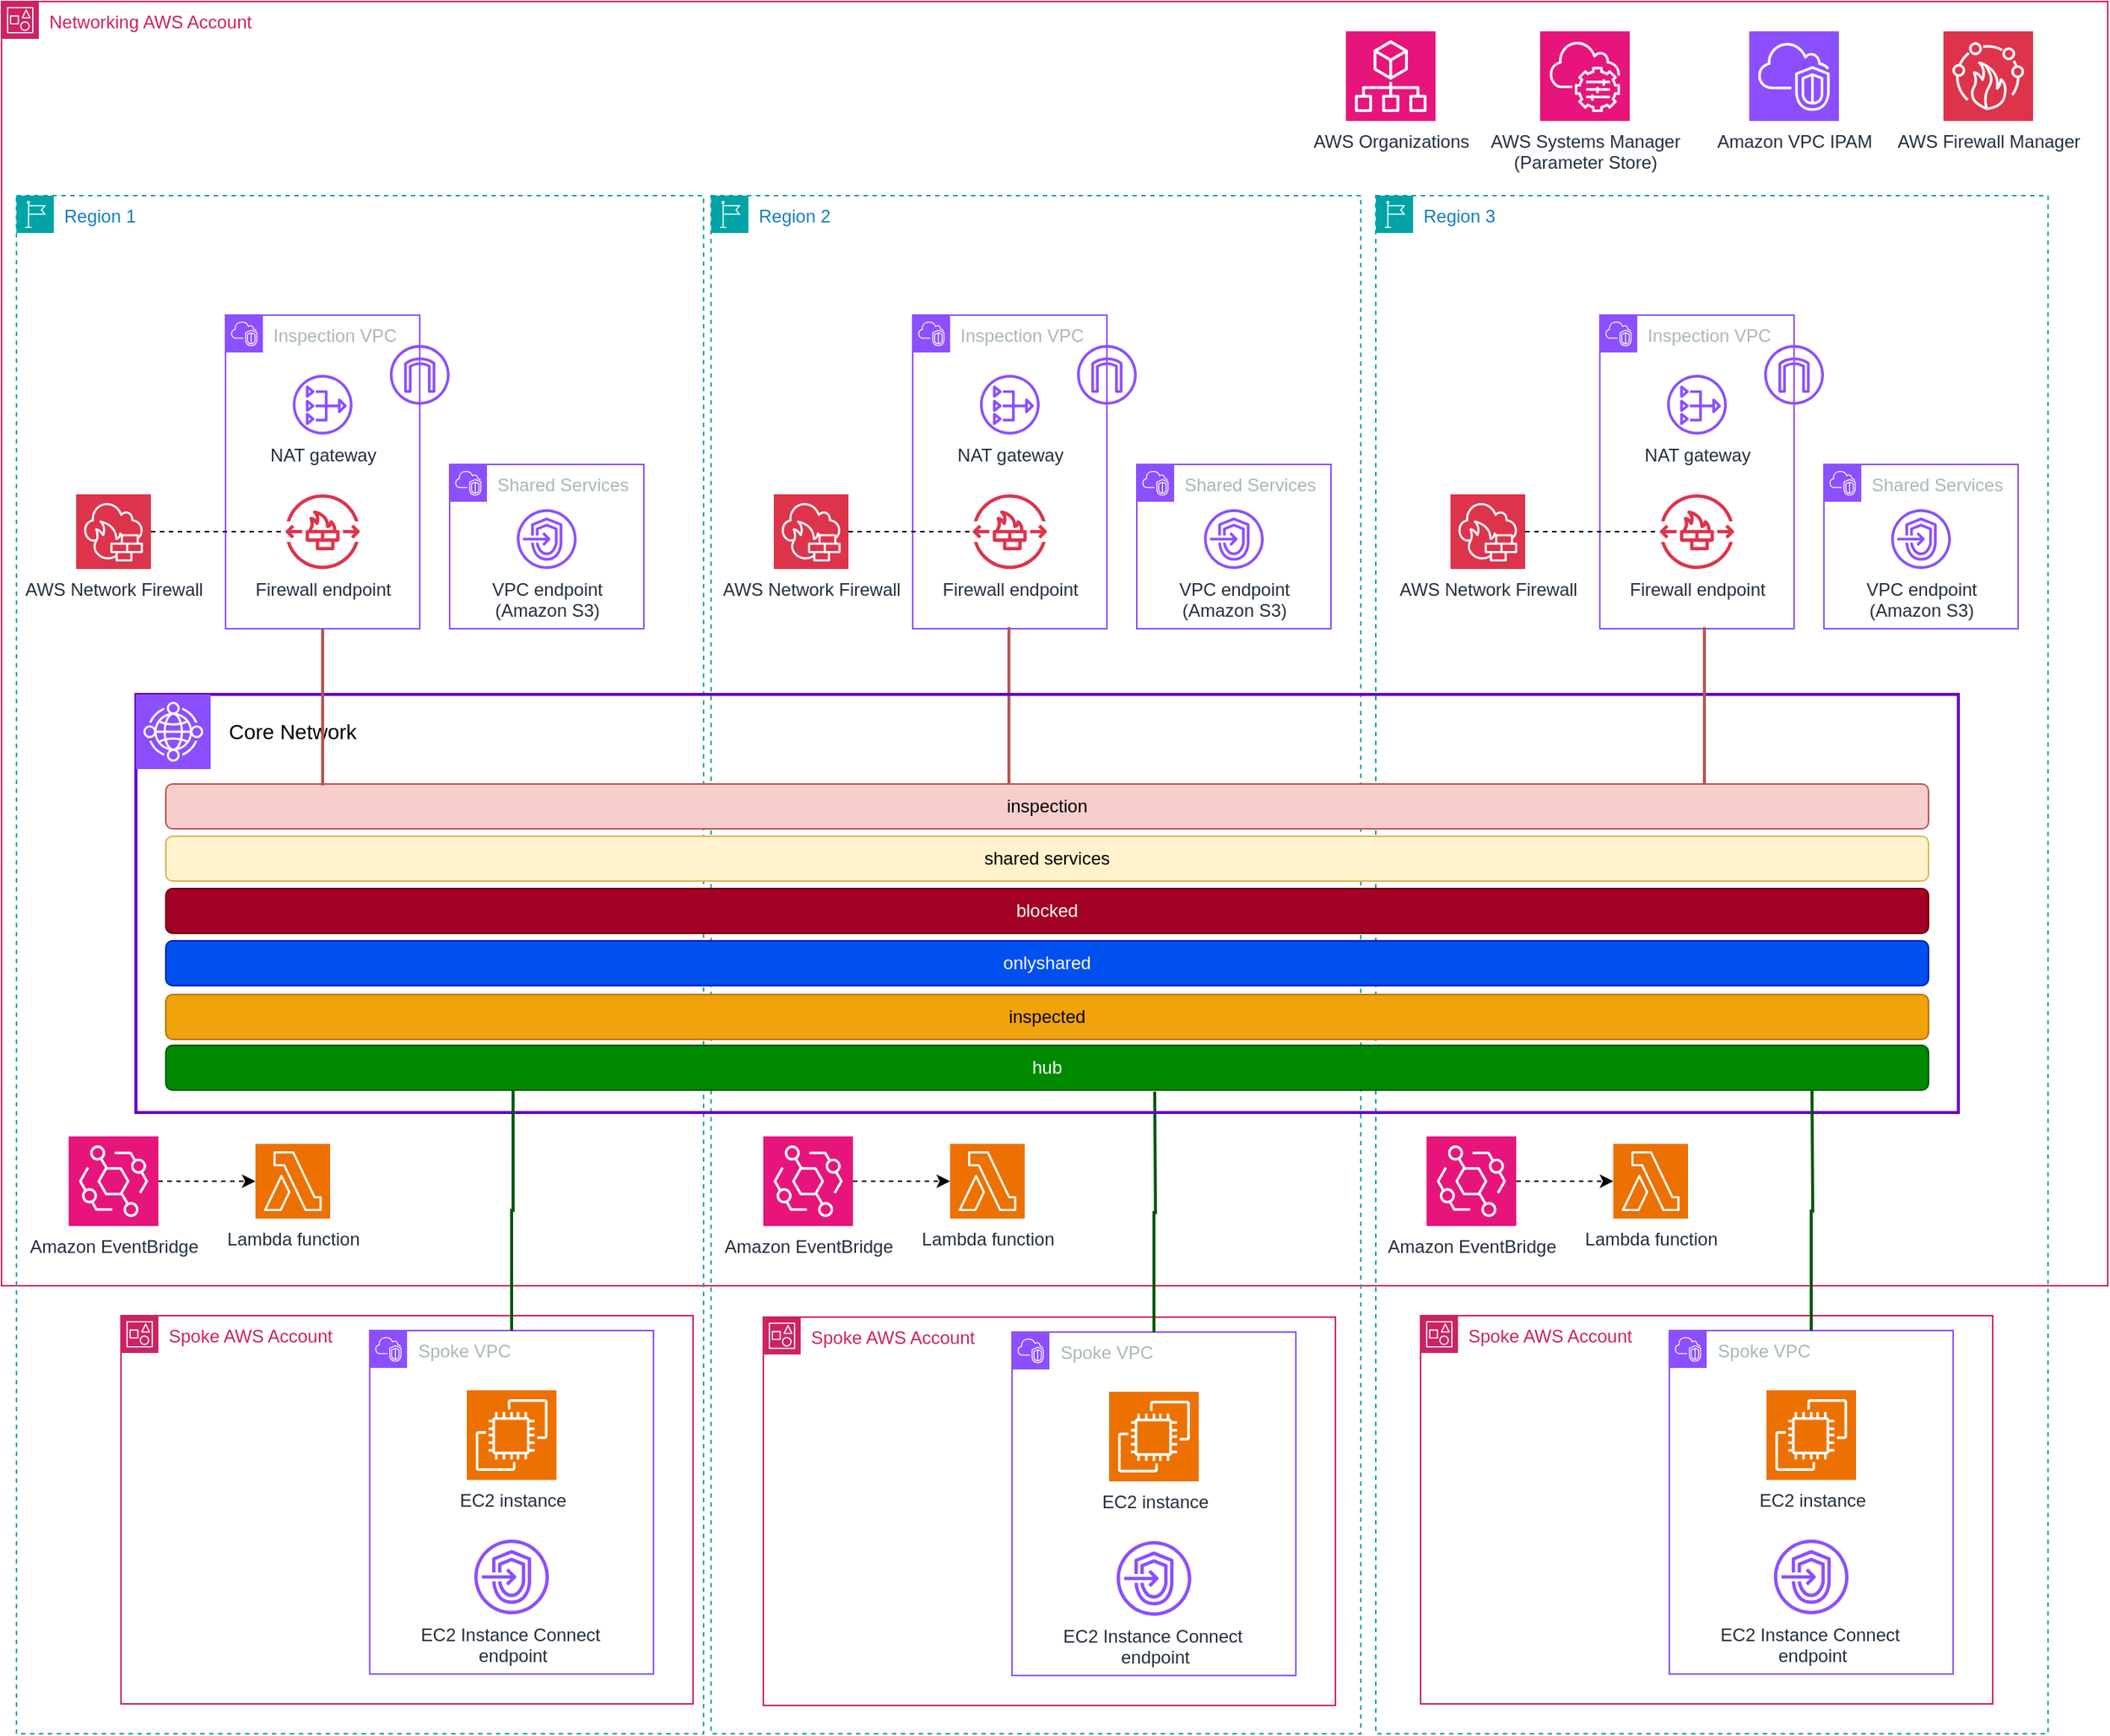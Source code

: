 <mxfile version="24.4.13" type="device">
  <diagram name="Full Architecture" id="fVVNRTvoR40_fQAt1znp">
    <mxGraphModel dx="1687" dy="1832" grid="1" gridSize="10" guides="1" tooltips="1" connect="1" arrows="1" fold="1" page="1" pageScale="1" pageWidth="1169" pageHeight="827" math="0" shadow="0">
      <root>
        <mxCell id="0" />
        <mxCell id="1" parent="0" />
        <mxCell id="ec1KaOO2xXqTTTjsOEB1-13" value="Inspection VPC" style="points=[[0,0],[0.25,0],[0.5,0],[0.75,0],[1,0],[1,0.25],[1,0.5],[1,0.75],[1,1],[0.75,1],[0.5,1],[0.25,1],[0,1],[0,0.75],[0,0.5],[0,0.25]];outlineConnect=0;gradientColor=none;html=1;whiteSpace=wrap;fontSize=12;fontStyle=0;container=1;pointerEvents=0;collapsible=0;recursiveResize=0;shape=mxgraph.aws4.group;grIcon=mxgraph.aws4.group_vpc2;strokeColor=#8C4FFF;fillColor=none;verticalAlign=top;align=left;spacingLeft=30;fontColor=#AAB7B8;dashed=0;" vertex="1" parent="1">
          <mxGeometry x="190" y="-120" width="130" height="210" as="geometry" />
        </mxCell>
        <mxCell id="ec1KaOO2xXqTTTjsOEB1-14" value="" style="sketch=0;outlineConnect=0;fontColor=#232F3E;gradientColor=none;fillColor=#8C4FFF;strokeColor=none;dashed=0;verticalLabelPosition=bottom;verticalAlign=top;align=center;html=1;fontSize=12;fontStyle=0;aspect=fixed;pointerEvents=1;shape=mxgraph.aws4.internet_gateway;" vertex="1" parent="ec1KaOO2xXqTTTjsOEB1-13">
          <mxGeometry x="110" y="20" width="40" height="40" as="geometry" />
        </mxCell>
        <mxCell id="ec1KaOO2xXqTTTjsOEB1-15" value="NAT gateway" style="sketch=0;outlineConnect=0;fontColor=#232F3E;gradientColor=none;fillColor=#8C4FFF;strokeColor=none;dashed=0;verticalLabelPosition=bottom;verticalAlign=top;align=center;html=1;fontSize=12;fontStyle=0;aspect=fixed;pointerEvents=1;shape=mxgraph.aws4.nat_gateway;" vertex="1" parent="ec1KaOO2xXqTTTjsOEB1-13">
          <mxGeometry x="45" y="40" width="40" height="40" as="geometry" />
        </mxCell>
        <mxCell id="ec1KaOO2xXqTTTjsOEB1-16" value="Firewall endpoint" style="sketch=0;outlineConnect=0;fontColor=#232F3E;gradientColor=none;fillColor=#DD344C;strokeColor=none;dashed=0;verticalLabelPosition=bottom;verticalAlign=top;align=center;html=1;fontSize=12;fontStyle=0;aspect=fixed;pointerEvents=1;shape=mxgraph.aws4.network_firewall_endpoints;" vertex="1" parent="ec1KaOO2xXqTTTjsOEB1-13">
          <mxGeometry x="40" y="120" width="50" height="50" as="geometry" />
        </mxCell>
        <mxCell id="ec1KaOO2xXqTTTjsOEB1-18" style="edgeStyle=orthogonalEdgeStyle;rounded=0;orthogonalLoop=1;jettySize=auto;html=1;endArrow=none;endFill=0;dashed=1;" edge="1" parent="1" source="ec1KaOO2xXqTTTjsOEB1-17" target="ec1KaOO2xXqTTTjsOEB1-16">
          <mxGeometry relative="1" as="geometry" />
        </mxCell>
        <mxCell id="ec1KaOO2xXqTTTjsOEB1-17" value="AWS Network Firewall" style="sketch=0;points=[[0,0,0],[0.25,0,0],[0.5,0,0],[0.75,0,0],[1,0,0],[0,1,0],[0.25,1,0],[0.5,1,0],[0.75,1,0],[1,1,0],[0,0.25,0],[0,0.5,0],[0,0.75,0],[1,0.25,0],[1,0.5,0],[1,0.75,0]];outlineConnect=0;fontColor=#232F3E;fillColor=#DD344C;strokeColor=#ffffff;dashed=0;verticalLabelPosition=bottom;verticalAlign=top;align=center;html=1;fontSize=12;fontStyle=0;aspect=fixed;shape=mxgraph.aws4.resourceIcon;resIcon=mxgraph.aws4.network_firewall;" vertex="1" parent="1">
          <mxGeometry x="90" width="50" height="50" as="geometry" />
        </mxCell>
        <mxCell id="ec1KaOO2xXqTTTjsOEB1-26" value="Shared Services" style="points=[[0,0],[0.25,0],[0.5,0],[0.75,0],[1,0],[1,0.25],[1,0.5],[1,0.75],[1,1],[0.75,1],[0.5,1],[0.25,1],[0,1],[0,0.75],[0,0.5],[0,0.25]];outlineConnect=0;gradientColor=none;html=1;whiteSpace=wrap;fontSize=12;fontStyle=0;container=1;pointerEvents=0;collapsible=0;recursiveResize=0;shape=mxgraph.aws4.group;grIcon=mxgraph.aws4.group_vpc2;strokeColor=#8C4FFF;fillColor=none;verticalAlign=top;align=left;spacingLeft=30;fontColor=#AAB7B8;dashed=0;" vertex="1" parent="1">
          <mxGeometry x="340" y="-20" width="130" height="110" as="geometry" />
        </mxCell>
        <mxCell id="ec1KaOO2xXqTTTjsOEB1-27" value="VPC endpoint&lt;div&gt;(Amazon S3)&lt;/div&gt;" style="sketch=0;outlineConnect=0;fontColor=#232F3E;gradientColor=none;fillColor=#8C4FFF;strokeColor=none;dashed=0;verticalLabelPosition=bottom;verticalAlign=top;align=center;html=1;fontSize=12;fontStyle=0;aspect=fixed;pointerEvents=1;shape=mxgraph.aws4.endpoints;" vertex="1" parent="ec1KaOO2xXqTTTjsOEB1-26">
          <mxGeometry x="45" y="30" width="40" height="40" as="geometry" />
        </mxCell>
        <mxCell id="ec1KaOO2xXqTTTjsOEB1-28" value="Inspection VPC" style="points=[[0,0],[0.25,0],[0.5,0],[0.75,0],[1,0],[1,0.25],[1,0.5],[1,0.75],[1,1],[0.75,1],[0.5,1],[0.25,1],[0,1],[0,0.75],[0,0.5],[0,0.25]];outlineConnect=0;gradientColor=none;html=1;whiteSpace=wrap;fontSize=12;fontStyle=0;container=1;pointerEvents=0;collapsible=0;recursiveResize=0;shape=mxgraph.aws4.group;grIcon=mxgraph.aws4.group_vpc2;strokeColor=#8C4FFF;fillColor=none;verticalAlign=top;align=left;spacingLeft=30;fontColor=#AAB7B8;dashed=0;" vertex="1" parent="1">
          <mxGeometry x="650" y="-120" width="130" height="210" as="geometry" />
        </mxCell>
        <mxCell id="ec1KaOO2xXqTTTjsOEB1-29" value="" style="sketch=0;outlineConnect=0;fontColor=#232F3E;gradientColor=none;fillColor=#8C4FFF;strokeColor=none;dashed=0;verticalLabelPosition=bottom;verticalAlign=top;align=center;html=1;fontSize=12;fontStyle=0;aspect=fixed;pointerEvents=1;shape=mxgraph.aws4.internet_gateway;" vertex="1" parent="ec1KaOO2xXqTTTjsOEB1-28">
          <mxGeometry x="110" y="20" width="40" height="40" as="geometry" />
        </mxCell>
        <mxCell id="ec1KaOO2xXqTTTjsOEB1-30" value="NAT gateway" style="sketch=0;outlineConnect=0;fontColor=#232F3E;gradientColor=none;fillColor=#8C4FFF;strokeColor=none;dashed=0;verticalLabelPosition=bottom;verticalAlign=top;align=center;html=1;fontSize=12;fontStyle=0;aspect=fixed;pointerEvents=1;shape=mxgraph.aws4.nat_gateway;" vertex="1" parent="ec1KaOO2xXqTTTjsOEB1-28">
          <mxGeometry x="45" y="40" width="40" height="40" as="geometry" />
        </mxCell>
        <mxCell id="ec1KaOO2xXqTTTjsOEB1-31" value="Firewall endpoint" style="sketch=0;outlineConnect=0;fontColor=#232F3E;gradientColor=none;fillColor=#DD344C;strokeColor=none;dashed=0;verticalLabelPosition=bottom;verticalAlign=top;align=center;html=1;fontSize=12;fontStyle=0;aspect=fixed;pointerEvents=1;shape=mxgraph.aws4.network_firewall_endpoints;" vertex="1" parent="ec1KaOO2xXqTTTjsOEB1-28">
          <mxGeometry x="40" y="120" width="50" height="50" as="geometry" />
        </mxCell>
        <mxCell id="ec1KaOO2xXqTTTjsOEB1-32" style="edgeStyle=orthogonalEdgeStyle;rounded=0;orthogonalLoop=1;jettySize=auto;html=1;endArrow=none;endFill=0;dashed=1;" edge="1" parent="1" source="ec1KaOO2xXqTTTjsOEB1-33" target="ec1KaOO2xXqTTTjsOEB1-31">
          <mxGeometry relative="1" as="geometry" />
        </mxCell>
        <mxCell id="ec1KaOO2xXqTTTjsOEB1-33" value="AWS Network Firewall" style="sketch=0;points=[[0,0,0],[0.25,0,0],[0.5,0,0],[0.75,0,0],[1,0,0],[0,1,0],[0.25,1,0],[0.5,1,0],[0.75,1,0],[1,1,0],[0,0.25,0],[0,0.5,0],[0,0.75,0],[1,0.25,0],[1,0.5,0],[1,0.75,0]];outlineConnect=0;fontColor=#232F3E;fillColor=#DD344C;strokeColor=#ffffff;dashed=0;verticalLabelPosition=bottom;verticalAlign=top;align=center;html=1;fontSize=12;fontStyle=0;aspect=fixed;shape=mxgraph.aws4.resourceIcon;resIcon=mxgraph.aws4.network_firewall;" vertex="1" parent="1">
          <mxGeometry x="557" width="50" height="50" as="geometry" />
        </mxCell>
        <mxCell id="ec1KaOO2xXqTTTjsOEB1-34" value="Shared Services" style="points=[[0,0],[0.25,0],[0.5,0],[0.75,0],[1,0],[1,0.25],[1,0.5],[1,0.75],[1,1],[0.75,1],[0.5,1],[0.25,1],[0,1],[0,0.75],[0,0.5],[0,0.25]];outlineConnect=0;gradientColor=none;html=1;whiteSpace=wrap;fontSize=12;fontStyle=0;container=1;pointerEvents=0;collapsible=0;recursiveResize=0;shape=mxgraph.aws4.group;grIcon=mxgraph.aws4.group_vpc2;strokeColor=#8C4FFF;fillColor=none;verticalAlign=top;align=left;spacingLeft=30;fontColor=#AAB7B8;dashed=0;" vertex="1" parent="1">
          <mxGeometry x="800" y="-20" width="130" height="110" as="geometry" />
        </mxCell>
        <mxCell id="ec1KaOO2xXqTTTjsOEB1-35" value="VPC endpoint&lt;div&gt;(Amazon S3)&lt;/div&gt;" style="sketch=0;outlineConnect=0;fontColor=#232F3E;gradientColor=none;fillColor=#8C4FFF;strokeColor=none;dashed=0;verticalLabelPosition=bottom;verticalAlign=top;align=center;html=1;fontSize=12;fontStyle=0;aspect=fixed;pointerEvents=1;shape=mxgraph.aws4.endpoints;" vertex="1" parent="ec1KaOO2xXqTTTjsOEB1-34">
          <mxGeometry x="45" y="30" width="40" height="40" as="geometry" />
        </mxCell>
        <mxCell id="ec1KaOO2xXqTTTjsOEB1-36" value="Inspection VPC" style="points=[[0,0],[0.25,0],[0.5,0],[0.75,0],[1,0],[1,0.25],[1,0.5],[1,0.75],[1,1],[0.75,1],[0.5,1],[0.25,1],[0,1],[0,0.75],[0,0.5],[0,0.25]];outlineConnect=0;gradientColor=none;html=1;whiteSpace=wrap;fontSize=12;fontStyle=0;container=1;pointerEvents=0;collapsible=0;recursiveResize=0;shape=mxgraph.aws4.group;grIcon=mxgraph.aws4.group_vpc2;strokeColor=#8C4FFF;fillColor=none;verticalAlign=top;align=left;spacingLeft=30;fontColor=#AAB7B8;dashed=0;" vertex="1" parent="1">
          <mxGeometry x="1110" y="-120" width="130" height="210" as="geometry" />
        </mxCell>
        <mxCell id="ec1KaOO2xXqTTTjsOEB1-37" value="" style="sketch=0;outlineConnect=0;fontColor=#232F3E;gradientColor=none;fillColor=#8C4FFF;strokeColor=none;dashed=0;verticalLabelPosition=bottom;verticalAlign=top;align=center;html=1;fontSize=12;fontStyle=0;aspect=fixed;pointerEvents=1;shape=mxgraph.aws4.internet_gateway;" vertex="1" parent="ec1KaOO2xXqTTTjsOEB1-36">
          <mxGeometry x="110" y="20" width="40" height="40" as="geometry" />
        </mxCell>
        <mxCell id="ec1KaOO2xXqTTTjsOEB1-38" value="NAT gateway" style="sketch=0;outlineConnect=0;fontColor=#232F3E;gradientColor=none;fillColor=#8C4FFF;strokeColor=none;dashed=0;verticalLabelPosition=bottom;verticalAlign=top;align=center;html=1;fontSize=12;fontStyle=0;aspect=fixed;pointerEvents=1;shape=mxgraph.aws4.nat_gateway;" vertex="1" parent="ec1KaOO2xXqTTTjsOEB1-36">
          <mxGeometry x="45" y="40" width="40" height="40" as="geometry" />
        </mxCell>
        <mxCell id="ec1KaOO2xXqTTTjsOEB1-39" value="Firewall endpoint" style="sketch=0;outlineConnect=0;fontColor=#232F3E;gradientColor=none;fillColor=#DD344C;strokeColor=none;dashed=0;verticalLabelPosition=bottom;verticalAlign=top;align=center;html=1;fontSize=12;fontStyle=0;aspect=fixed;pointerEvents=1;shape=mxgraph.aws4.network_firewall_endpoints;" vertex="1" parent="ec1KaOO2xXqTTTjsOEB1-36">
          <mxGeometry x="40" y="120" width="50" height="50" as="geometry" />
        </mxCell>
        <mxCell id="ec1KaOO2xXqTTTjsOEB1-40" style="edgeStyle=orthogonalEdgeStyle;rounded=0;orthogonalLoop=1;jettySize=auto;html=1;endArrow=none;endFill=0;dashed=1;" edge="1" parent="1" source="ec1KaOO2xXqTTTjsOEB1-41" target="ec1KaOO2xXqTTTjsOEB1-39">
          <mxGeometry relative="1" as="geometry" />
        </mxCell>
        <mxCell id="ec1KaOO2xXqTTTjsOEB1-41" value="AWS Network Firewall" style="sketch=0;points=[[0,0,0],[0.25,0,0],[0.5,0,0],[0.75,0,0],[1,0,0],[0,1,0],[0.25,1,0],[0.5,1,0],[0.75,1,0],[1,1,0],[0,0.25,0],[0,0.5,0],[0,0.75,0],[1,0.25,0],[1,0.5,0],[1,0.75,0]];outlineConnect=0;fontColor=#232F3E;fillColor=#DD344C;strokeColor=#ffffff;dashed=0;verticalLabelPosition=bottom;verticalAlign=top;align=center;html=1;fontSize=12;fontStyle=0;aspect=fixed;shape=mxgraph.aws4.resourceIcon;resIcon=mxgraph.aws4.network_firewall;" vertex="1" parent="1">
          <mxGeometry x="1010" width="50" height="50" as="geometry" />
        </mxCell>
        <mxCell id="ec1KaOO2xXqTTTjsOEB1-42" value="Shared Services" style="points=[[0,0],[0.25,0],[0.5,0],[0.75,0],[1,0],[1,0.25],[1,0.5],[1,0.75],[1,1],[0.75,1],[0.5,1],[0.25,1],[0,1],[0,0.75],[0,0.5],[0,0.25]];outlineConnect=0;gradientColor=none;html=1;whiteSpace=wrap;fontSize=12;fontStyle=0;container=1;pointerEvents=0;collapsible=0;recursiveResize=0;shape=mxgraph.aws4.group;grIcon=mxgraph.aws4.group_vpc2;strokeColor=#8C4FFF;fillColor=none;verticalAlign=top;align=left;spacingLeft=30;fontColor=#AAB7B8;dashed=0;" vertex="1" parent="1">
          <mxGeometry x="1260" y="-20" width="130" height="110" as="geometry" />
        </mxCell>
        <mxCell id="ec1KaOO2xXqTTTjsOEB1-43" value="VPC endpoint&lt;div&gt;(Amazon S3)&lt;/div&gt;" style="sketch=0;outlineConnect=0;fontColor=#232F3E;gradientColor=none;fillColor=#8C4FFF;strokeColor=none;dashed=0;verticalLabelPosition=bottom;verticalAlign=top;align=center;html=1;fontSize=12;fontStyle=0;aspect=fixed;pointerEvents=1;shape=mxgraph.aws4.endpoints;" vertex="1" parent="ec1KaOO2xXqTTTjsOEB1-42">
          <mxGeometry x="45" y="30" width="40" height="40" as="geometry" />
        </mxCell>
        <mxCell id="ec1KaOO2xXqTTTjsOEB1-44" value="Networking AWS Account" style="points=[[0,0],[0.25,0],[0.5,0],[0.75,0],[1,0],[1,0.25],[1,0.5],[1,0.75],[1,1],[0.75,1],[0.5,1],[0.25,1],[0,1],[0,0.75],[0,0.5],[0,0.25]];outlineConnect=0;gradientColor=none;html=1;whiteSpace=wrap;fontSize=12;fontStyle=0;container=1;pointerEvents=0;collapsible=0;recursiveResize=0;shape=mxgraph.aws4.group;grIcon=mxgraph.aws4.group_account;strokeColor=#CD2264;fillColor=none;verticalAlign=top;align=left;spacingLeft=30;fontColor=#CD2264;dashed=0;" vertex="1" parent="1">
          <mxGeometry x="40" y="-330" width="1410" height="860" as="geometry" />
        </mxCell>
        <mxCell id="ec1KaOO2xXqTTTjsOEB1-45" value="Region 1" style="points=[[0,0],[0.25,0],[0.5,0],[0.75,0],[1,0],[1,0.25],[1,0.5],[1,0.75],[1,1],[0.75,1],[0.5,1],[0.25,1],[0,1],[0,0.75],[0,0.5],[0,0.25]];outlineConnect=0;gradientColor=none;html=1;whiteSpace=wrap;fontSize=12;fontStyle=0;container=1;pointerEvents=0;collapsible=0;recursiveResize=0;shape=mxgraph.aws4.group;grIcon=mxgraph.aws4.group_region;strokeColor=#00A4A6;fillColor=none;verticalAlign=top;align=left;spacingLeft=30;fontColor=#147EBA;dashed=1;" vertex="1" parent="ec1KaOO2xXqTTTjsOEB1-44">
          <mxGeometry x="10" y="130" width="460" height="1030" as="geometry" />
        </mxCell>
        <mxCell id="ec1KaOO2xXqTTTjsOEB1-59" style="edgeStyle=orthogonalEdgeStyle;rounded=0;orthogonalLoop=1;jettySize=auto;html=1;dashed=1;" edge="1" parent="ec1KaOO2xXqTTTjsOEB1-45" source="ec1KaOO2xXqTTTjsOEB1-56" target="ec1KaOO2xXqTTTjsOEB1-58">
          <mxGeometry relative="1" as="geometry" />
        </mxCell>
        <mxCell id="ec1KaOO2xXqTTTjsOEB1-56" value="Amazon EventBridge" style="sketch=0;points=[[0,0,0],[0.25,0,0],[0.5,0,0],[0.75,0,0],[1,0,0],[0,1,0],[0.25,1,0],[0.5,1,0],[0.75,1,0],[1,1,0],[0,0.25,0],[0,0.5,0],[0,0.75,0],[1,0.25,0],[1,0.5,0],[1,0.75,0]];outlineConnect=0;fontColor=#232F3E;fillColor=#E7157B;strokeColor=#ffffff;dashed=0;verticalLabelPosition=bottom;verticalAlign=top;align=center;html=1;fontSize=12;fontStyle=0;aspect=fixed;shape=mxgraph.aws4.resourceIcon;resIcon=mxgraph.aws4.eventbridge;" vertex="1" parent="ec1KaOO2xXqTTTjsOEB1-45">
          <mxGeometry x="35" y="630" width="60" height="60" as="geometry" />
        </mxCell>
        <mxCell id="ec1KaOO2xXqTTTjsOEB1-58" value="Lambda function" style="sketch=0;points=[[0,0,0],[0.25,0,0],[0.5,0,0],[0.75,0,0],[1,0,0],[0,1,0],[0.25,1,0],[0.5,1,0],[0.75,1,0],[1,1,0],[0,0.25,0],[0,0.5,0],[0,0.75,0],[1,0.25,0],[1,0.5,0],[1,0.75,0]];outlineConnect=0;fontColor=#232F3E;fillColor=#ED7100;strokeColor=#ffffff;dashed=0;verticalLabelPosition=bottom;verticalAlign=top;align=center;html=1;fontSize=12;fontStyle=0;aspect=fixed;shape=mxgraph.aws4.resourceIcon;resIcon=mxgraph.aws4.lambda;" vertex="1" parent="ec1KaOO2xXqTTTjsOEB1-45">
          <mxGeometry x="160" y="635" width="50" height="50" as="geometry" />
        </mxCell>
        <mxCell id="ec1KaOO2xXqTTTjsOEB1-94" value="Spoke AWS Account" style="points=[[0,0],[0.25,0],[0.5,0],[0.75,0],[1,0],[1,0.25],[1,0.5],[1,0.75],[1,1],[0.75,1],[0.5,1],[0.25,1],[0,1],[0,0.75],[0,0.5],[0,0.25]];outlineConnect=0;gradientColor=none;html=1;whiteSpace=wrap;fontSize=12;fontStyle=0;container=1;pointerEvents=0;collapsible=0;recursiveResize=0;shape=mxgraph.aws4.group;grIcon=mxgraph.aws4.group_account;strokeColor=#CD2264;fillColor=none;verticalAlign=top;align=left;spacingLeft=30;fontColor=#CD2264;dashed=0;" vertex="1" parent="ec1KaOO2xXqTTTjsOEB1-45">
          <mxGeometry x="70" y="750" width="383" height="260" as="geometry" />
        </mxCell>
        <mxCell id="ec1KaOO2xXqTTTjsOEB1-95" value="Spoke VPC" style="points=[[0,0],[0.25,0],[0.5,0],[0.75,0],[1,0],[1,0.25],[1,0.5],[1,0.75],[1,1],[0.75,1],[0.5,1],[0.25,1],[0,1],[0,0.75],[0,0.5],[0,0.25]];outlineConnect=0;gradientColor=none;html=1;whiteSpace=wrap;fontSize=12;fontStyle=0;container=1;pointerEvents=0;collapsible=0;recursiveResize=0;shape=mxgraph.aws4.group;grIcon=mxgraph.aws4.group_vpc2;strokeColor=#8C4FFF;fillColor=none;verticalAlign=top;align=left;spacingLeft=30;fontColor=#AAB7B8;dashed=0;" vertex="1" parent="ec1KaOO2xXqTTTjsOEB1-45">
          <mxGeometry x="236.5" y="760" width="190" height="230" as="geometry" />
        </mxCell>
        <mxCell id="ec1KaOO2xXqTTTjsOEB1-96" value="EC2 instance" style="sketch=0;points=[[0,0,0],[0.25,0,0],[0.5,0,0],[0.75,0,0],[1,0,0],[0,1,0],[0.25,1,0],[0.5,1,0],[0.75,1,0],[1,1,0],[0,0.25,0],[0,0.5,0],[0,0.75,0],[1,0.25,0],[1,0.5,0],[1,0.75,0]];outlineConnect=0;fontColor=#232F3E;fillColor=#ED7100;strokeColor=#ffffff;dashed=0;verticalLabelPosition=bottom;verticalAlign=top;align=center;html=1;fontSize=12;fontStyle=0;aspect=fixed;shape=mxgraph.aws4.resourceIcon;resIcon=mxgraph.aws4.ec2;" vertex="1" parent="ec1KaOO2xXqTTTjsOEB1-95">
          <mxGeometry x="65" y="40" width="60" height="60" as="geometry" />
        </mxCell>
        <mxCell id="ec1KaOO2xXqTTTjsOEB1-97" value="EC2 Instance Connect&amp;nbsp;&lt;div&gt;endpoint&lt;/div&gt;" style="sketch=0;outlineConnect=0;fontColor=#232F3E;gradientColor=none;fillColor=#8C4FFF;strokeColor=none;dashed=0;verticalLabelPosition=bottom;verticalAlign=top;align=center;html=1;fontSize=12;fontStyle=0;aspect=fixed;pointerEvents=1;shape=mxgraph.aws4.endpoints;" vertex="1" parent="ec1KaOO2xXqTTTjsOEB1-95">
          <mxGeometry x="70" y="140" width="50" height="50" as="geometry" />
        </mxCell>
        <mxCell id="ec1KaOO2xXqTTTjsOEB1-46" value="Region 2" style="points=[[0,0],[0.25,0],[0.5,0],[0.75,0],[1,0],[1,0.25],[1,0.5],[1,0.75],[1,1],[0.75,1],[0.5,1],[0.25,1],[0,1],[0,0.75],[0,0.5],[0,0.25]];outlineConnect=0;gradientColor=none;html=1;whiteSpace=wrap;fontSize=12;fontStyle=0;container=1;pointerEvents=0;collapsible=0;recursiveResize=0;shape=mxgraph.aws4.group;grIcon=mxgraph.aws4.group_region;strokeColor=#00A4A6;fillColor=none;verticalAlign=top;align=left;spacingLeft=30;fontColor=#147EBA;dashed=1;" vertex="1" parent="ec1KaOO2xXqTTTjsOEB1-44">
          <mxGeometry x="475" y="130" width="435" height="1030" as="geometry" />
        </mxCell>
        <mxCell id="ec1KaOO2xXqTTTjsOEB1-54" style="edgeStyle=orthogonalEdgeStyle;rounded=0;orthogonalLoop=1;jettySize=auto;html=1;exitX=0.5;exitY=1;exitDx=0;exitDy=0;entryX=0.089;entryY=0.035;entryDx=0;entryDy=0;entryPerimeter=0;endArrow=none;endFill=0;fillColor=#f8cecc;strokeColor=#b85450;strokeWidth=2;" edge="1" parent="ec1KaOO2xXqTTTjsOEB1-46">
          <mxGeometry relative="1" as="geometry">
            <mxPoint x="199.41" y="289" as="sourcePoint" />
            <mxPoint x="199.41" y="394" as="targetPoint" />
          </mxGeometry>
        </mxCell>
        <mxCell id="ec1KaOO2xXqTTTjsOEB1-60" style="edgeStyle=orthogonalEdgeStyle;rounded=0;orthogonalLoop=1;jettySize=auto;html=1;dashed=1;" edge="1" parent="ec1KaOO2xXqTTTjsOEB1-46" source="ec1KaOO2xXqTTTjsOEB1-61" target="ec1KaOO2xXqTTTjsOEB1-62">
          <mxGeometry relative="1" as="geometry" />
        </mxCell>
        <mxCell id="ec1KaOO2xXqTTTjsOEB1-61" value="Amazon EventBridge" style="sketch=0;points=[[0,0,0],[0.25,0,0],[0.5,0,0],[0.75,0,0],[1,0,0],[0,1,0],[0.25,1,0],[0.5,1,0],[0.75,1,0],[1,1,0],[0,0.25,0],[0,0.5,0],[0,0.75,0],[1,0.25,0],[1,0.5,0],[1,0.75,0]];outlineConnect=0;fontColor=#232F3E;fillColor=#E7157B;strokeColor=#ffffff;dashed=0;verticalLabelPosition=bottom;verticalAlign=top;align=center;html=1;fontSize=12;fontStyle=0;aspect=fixed;shape=mxgraph.aws4.resourceIcon;resIcon=mxgraph.aws4.eventbridge;" vertex="1" parent="ec1KaOO2xXqTTTjsOEB1-46">
          <mxGeometry x="35" y="630" width="60" height="60" as="geometry" />
        </mxCell>
        <mxCell id="ec1KaOO2xXqTTTjsOEB1-62" value="Lambda function" style="sketch=0;points=[[0,0,0],[0.25,0,0],[0.5,0,0],[0.75,0,0],[1,0,0],[0,1,0],[0.25,1,0],[0.5,1,0],[0.75,1,0],[1,1,0],[0,0.25,0],[0,0.5,0],[0,0.75,0],[1,0.25,0],[1,0.5,0],[1,0.75,0]];outlineConnect=0;fontColor=#232F3E;fillColor=#ED7100;strokeColor=#ffffff;dashed=0;verticalLabelPosition=bottom;verticalAlign=top;align=center;html=1;fontSize=12;fontStyle=0;aspect=fixed;shape=mxgraph.aws4.resourceIcon;resIcon=mxgraph.aws4.lambda;" vertex="1" parent="ec1KaOO2xXqTTTjsOEB1-46">
          <mxGeometry x="160" y="635" width="50" height="50" as="geometry" />
        </mxCell>
        <mxCell id="ec1KaOO2xXqTTTjsOEB1-99" value="Spoke AWS Account" style="points=[[0,0],[0.25,0],[0.5,0],[0.75,0],[1,0],[1,0.25],[1,0.5],[1,0.75],[1,1],[0.75,1],[0.5,1],[0.25,1],[0,1],[0,0.75],[0,0.5],[0,0.25]];outlineConnect=0;gradientColor=none;html=1;whiteSpace=wrap;fontSize=12;fontStyle=0;container=1;pointerEvents=0;collapsible=0;recursiveResize=0;shape=mxgraph.aws4.group;grIcon=mxgraph.aws4.group_account;strokeColor=#CD2264;fillColor=none;verticalAlign=top;align=left;spacingLeft=30;fontColor=#CD2264;dashed=0;" vertex="1" parent="ec1KaOO2xXqTTTjsOEB1-46">
          <mxGeometry x="35" y="751" width="383" height="260" as="geometry" />
        </mxCell>
        <mxCell id="ec1KaOO2xXqTTTjsOEB1-100" value="Spoke VPC" style="points=[[0,0],[0.25,0],[0.5,0],[0.75,0],[1,0],[1,0.25],[1,0.5],[1,0.75],[1,1],[0.75,1],[0.5,1],[0.25,1],[0,1],[0,0.75],[0,0.5],[0,0.25]];outlineConnect=0;gradientColor=none;html=1;whiteSpace=wrap;fontSize=12;fontStyle=0;container=1;pointerEvents=0;collapsible=0;recursiveResize=0;shape=mxgraph.aws4.group;grIcon=mxgraph.aws4.group_vpc2;strokeColor=#8C4FFF;fillColor=none;verticalAlign=top;align=left;spacingLeft=30;fontColor=#AAB7B8;dashed=0;" vertex="1" parent="ec1KaOO2xXqTTTjsOEB1-46">
          <mxGeometry x="201.5" y="761" width="190" height="230" as="geometry" />
        </mxCell>
        <mxCell id="ec1KaOO2xXqTTTjsOEB1-101" value="EC2 instance" style="sketch=0;points=[[0,0,0],[0.25,0,0],[0.5,0,0],[0.75,0,0],[1,0,0],[0,1,0],[0.25,1,0],[0.5,1,0],[0.75,1,0],[1,1,0],[0,0.25,0],[0,0.5,0],[0,0.75,0],[1,0.25,0],[1,0.5,0],[1,0.75,0]];outlineConnect=0;fontColor=#232F3E;fillColor=#ED7100;strokeColor=#ffffff;dashed=0;verticalLabelPosition=bottom;verticalAlign=top;align=center;html=1;fontSize=12;fontStyle=0;aspect=fixed;shape=mxgraph.aws4.resourceIcon;resIcon=mxgraph.aws4.ec2;" vertex="1" parent="ec1KaOO2xXqTTTjsOEB1-100">
          <mxGeometry x="65" y="40" width="60" height="60" as="geometry" />
        </mxCell>
        <mxCell id="ec1KaOO2xXqTTTjsOEB1-102" value="EC2 Instance Connect&amp;nbsp;&lt;div&gt;endpoint&lt;/div&gt;" style="sketch=0;outlineConnect=0;fontColor=#232F3E;gradientColor=none;fillColor=#8C4FFF;strokeColor=none;dashed=0;verticalLabelPosition=bottom;verticalAlign=top;align=center;html=1;fontSize=12;fontStyle=0;aspect=fixed;pointerEvents=1;shape=mxgraph.aws4.endpoints;" vertex="1" parent="ec1KaOO2xXqTTTjsOEB1-100">
          <mxGeometry x="70" y="140" width="50" height="50" as="geometry" />
        </mxCell>
        <mxCell id="ec1KaOO2xXqTTTjsOEB1-103" style="edgeStyle=orthogonalEdgeStyle;rounded=0;orthogonalLoop=1;jettySize=auto;html=1;exitX=0.5;exitY=0;exitDx=0;exitDy=0;entryX=0.197;entryY=0.986;entryDx=0;entryDy=0;entryPerimeter=0;fillColor=#008a00;strokeColor=#005700;strokeWidth=2;endArrow=none;endFill=0;" edge="1" parent="ec1KaOO2xXqTTTjsOEB1-46" source="ec1KaOO2xXqTTTjsOEB1-100">
          <mxGeometry relative="1" as="geometry">
            <mxPoint x="297" y="600" as="targetPoint" />
          </mxGeometry>
        </mxCell>
        <mxCell id="ec1KaOO2xXqTTTjsOEB1-47" value="Region 3" style="points=[[0,0],[0.25,0],[0.5,0],[0.75,0],[1,0],[1,0.25],[1,0.5],[1,0.75],[1,1],[0.75,1],[0.5,1],[0.25,1],[0,1],[0,0.75],[0,0.5],[0,0.25]];outlineConnect=0;gradientColor=none;html=1;whiteSpace=wrap;fontSize=12;fontStyle=0;container=1;pointerEvents=0;collapsible=0;recursiveResize=0;shape=mxgraph.aws4.group;grIcon=mxgraph.aws4.group_region;strokeColor=#00A4A6;fillColor=none;verticalAlign=top;align=left;spacingLeft=30;fontColor=#147EBA;dashed=1;" vertex="1" parent="ec1KaOO2xXqTTTjsOEB1-44">
          <mxGeometry x="920" y="130" width="450" height="1030" as="geometry" />
        </mxCell>
        <mxCell id="ec1KaOO2xXqTTTjsOEB1-5" value="" style="rounded=0;whiteSpace=wrap;html=1;fillColor=none;strokeColor=#6600CC;strokeWidth=2;" vertex="1" parent="ec1KaOO2xXqTTTjsOEB1-47">
          <mxGeometry x="-830" y="334" width="1220" height="280" as="geometry" />
        </mxCell>
        <mxCell id="ec1KaOO2xXqTTTjsOEB1-7" value="hub" style="rounded=1;whiteSpace=wrap;html=1;fillColor=#008a00;fontColor=#ffffff;strokeColor=#005700;" vertex="1" parent="ec1KaOO2xXqTTTjsOEB1-47">
          <mxGeometry x="-810" y="569" width="1180" height="30" as="geometry" />
        </mxCell>
        <mxCell id="ec1KaOO2xXqTTTjsOEB1-8" value="inspected" style="rounded=1;whiteSpace=wrap;html=1;fillColor=#f0a30a;fontColor=#000000;strokeColor=#BD7000;" vertex="1" parent="ec1KaOO2xXqTTTjsOEB1-47">
          <mxGeometry x="-810" y="535" width="1180" height="30" as="geometry" />
        </mxCell>
        <mxCell id="ec1KaOO2xXqTTTjsOEB1-9" value="onlyshared" style="rounded=1;whiteSpace=wrap;html=1;fillColor=#0050ef;fontColor=#ffffff;strokeColor=#001DBC;" vertex="1" parent="ec1KaOO2xXqTTTjsOEB1-47">
          <mxGeometry x="-810" y="499" width="1180" height="30" as="geometry" />
        </mxCell>
        <mxCell id="ec1KaOO2xXqTTTjsOEB1-4" value="" style="sketch=0;points=[[0,0,0],[0.25,0,0],[0.5,0,0],[0.75,0,0],[1,0,0],[0,1,0],[0.25,1,0],[0.5,1,0],[0.75,1,0],[1,1,0],[0,0.25,0],[0,0.5,0],[0,0.75,0],[1,0.25,0],[1,0.5,0],[1,0.75,0]];outlineConnect=0;fontColor=#232F3E;fillColor=#8C4FFF;strokeColor=#ffffff;dashed=0;verticalLabelPosition=bottom;verticalAlign=top;align=center;html=1;fontSize=12;fontStyle=0;aspect=fixed;shape=mxgraph.aws4.resourceIcon;resIcon=mxgraph.aws4.cloud_wan;" vertex="1" parent="ec1KaOO2xXqTTTjsOEB1-47">
          <mxGeometry x="-830" y="334" width="50" height="50" as="geometry" />
        </mxCell>
        <mxCell id="ec1KaOO2xXqTTTjsOEB1-6" value="&lt;font style=&quot;font-size: 14px;&quot;&gt;Core Network&lt;/font&gt;" style="text;html=1;align=center;verticalAlign=middle;whiteSpace=wrap;rounded=0;" vertex="1" parent="ec1KaOO2xXqTTTjsOEB1-47">
          <mxGeometry x="-770" y="344" width="90" height="30" as="geometry" />
        </mxCell>
        <mxCell id="ec1KaOO2xXqTTTjsOEB1-11" value="inspection" style="rounded=1;whiteSpace=wrap;html=1;fillColor=#f8cecc;strokeColor=#b85450;" vertex="1" parent="ec1KaOO2xXqTTTjsOEB1-47">
          <mxGeometry x="-810" y="394" width="1180" height="30" as="geometry" />
        </mxCell>
        <mxCell id="ec1KaOO2xXqTTTjsOEB1-10" value="blocked" style="rounded=1;whiteSpace=wrap;html=1;fillColor=#a20025;fontColor=#ffffff;strokeColor=#6F0000;" vertex="1" parent="ec1KaOO2xXqTTTjsOEB1-47">
          <mxGeometry x="-810" y="464" width="1180" height="30" as="geometry" />
        </mxCell>
        <mxCell id="ec1KaOO2xXqTTTjsOEB1-25" value="shared services" style="rounded=1;whiteSpace=wrap;html=1;fillColor=#fff2cc;strokeColor=#d6b656;" vertex="1" parent="ec1KaOO2xXqTTTjsOEB1-47">
          <mxGeometry x="-810" y="429" width="1180" height="30" as="geometry" />
        </mxCell>
        <mxCell id="ec1KaOO2xXqTTTjsOEB1-55" style="edgeStyle=orthogonalEdgeStyle;rounded=0;orthogonalLoop=1;jettySize=auto;html=1;exitX=0.5;exitY=1;exitDx=0;exitDy=0;entryX=0.089;entryY=0.035;entryDx=0;entryDy=0;entryPerimeter=0;endArrow=none;endFill=0;fillColor=#f8cecc;strokeColor=#b85450;strokeWidth=2;" edge="1" parent="ec1KaOO2xXqTTTjsOEB1-47">
          <mxGeometry relative="1" as="geometry">
            <mxPoint x="220" y="289" as="sourcePoint" />
            <mxPoint x="220" y="394" as="targetPoint" />
          </mxGeometry>
        </mxCell>
        <mxCell id="ec1KaOO2xXqTTTjsOEB1-63" style="edgeStyle=orthogonalEdgeStyle;rounded=0;orthogonalLoop=1;jettySize=auto;html=1;dashed=1;" edge="1" parent="ec1KaOO2xXqTTTjsOEB1-47" source="ec1KaOO2xXqTTTjsOEB1-64" target="ec1KaOO2xXqTTTjsOEB1-65">
          <mxGeometry relative="1" as="geometry" />
        </mxCell>
        <mxCell id="ec1KaOO2xXqTTTjsOEB1-64" value="Amazon EventBridge" style="sketch=0;points=[[0,0,0],[0.25,0,0],[0.5,0,0],[0.75,0,0],[1,0,0],[0,1,0],[0.25,1,0],[0.5,1,0],[0.75,1,0],[1,1,0],[0,0.25,0],[0,0.5,0],[0,0.75,0],[1,0.25,0],[1,0.5,0],[1,0.75,0]];outlineConnect=0;fontColor=#232F3E;fillColor=#E7157B;strokeColor=#ffffff;dashed=0;verticalLabelPosition=bottom;verticalAlign=top;align=center;html=1;fontSize=12;fontStyle=0;aspect=fixed;shape=mxgraph.aws4.resourceIcon;resIcon=mxgraph.aws4.eventbridge;" vertex="1" parent="ec1KaOO2xXqTTTjsOEB1-47">
          <mxGeometry x="34" y="630" width="60" height="60" as="geometry" />
        </mxCell>
        <mxCell id="ec1KaOO2xXqTTTjsOEB1-65" value="Lambda function" style="sketch=0;points=[[0,0,0],[0.25,0,0],[0.5,0,0],[0.75,0,0],[1,0,0],[0,1,0],[0.25,1,0],[0.5,1,0],[0.75,1,0],[1,1,0],[0,0.25,0],[0,0.5,0],[0,0.75,0],[1,0.25,0],[1,0.5,0],[1,0.75,0]];outlineConnect=0;fontColor=#232F3E;fillColor=#ED7100;strokeColor=#ffffff;dashed=0;verticalLabelPosition=bottom;verticalAlign=top;align=center;html=1;fontSize=12;fontStyle=0;aspect=fixed;shape=mxgraph.aws4.resourceIcon;resIcon=mxgraph.aws4.lambda;" vertex="1" parent="ec1KaOO2xXqTTTjsOEB1-47">
          <mxGeometry x="159" y="635" width="50" height="50" as="geometry" />
        </mxCell>
        <mxCell id="ec1KaOO2xXqTTTjsOEB1-104" value="Spoke AWS Account" style="points=[[0,0],[0.25,0],[0.5,0],[0.75,0],[1,0],[1,0.25],[1,0.5],[1,0.75],[1,1],[0.75,1],[0.5,1],[0.25,1],[0,1],[0,0.75],[0,0.5],[0,0.25]];outlineConnect=0;gradientColor=none;html=1;whiteSpace=wrap;fontSize=12;fontStyle=0;container=1;pointerEvents=0;collapsible=0;recursiveResize=0;shape=mxgraph.aws4.group;grIcon=mxgraph.aws4.group_account;strokeColor=#CD2264;fillColor=none;verticalAlign=top;align=left;spacingLeft=30;fontColor=#CD2264;dashed=0;" vertex="1" parent="ec1KaOO2xXqTTTjsOEB1-47">
          <mxGeometry x="30" y="750" width="383" height="260" as="geometry" />
        </mxCell>
        <mxCell id="ec1KaOO2xXqTTTjsOEB1-105" value="Spoke VPC" style="points=[[0,0],[0.25,0],[0.5,0],[0.75,0],[1,0],[1,0.25],[1,0.5],[1,0.75],[1,1],[0.75,1],[0.5,1],[0.25,1],[0,1],[0,0.75],[0,0.5],[0,0.25]];outlineConnect=0;gradientColor=none;html=1;whiteSpace=wrap;fontSize=12;fontStyle=0;container=1;pointerEvents=0;collapsible=0;recursiveResize=0;shape=mxgraph.aws4.group;grIcon=mxgraph.aws4.group_vpc2;strokeColor=#8C4FFF;fillColor=none;verticalAlign=top;align=left;spacingLeft=30;fontColor=#AAB7B8;dashed=0;" vertex="1" parent="ec1KaOO2xXqTTTjsOEB1-47">
          <mxGeometry x="196.5" y="760" width="190" height="230" as="geometry" />
        </mxCell>
        <mxCell id="ec1KaOO2xXqTTTjsOEB1-106" value="EC2 instance" style="sketch=0;points=[[0,0,0],[0.25,0,0],[0.5,0,0],[0.75,0,0],[1,0,0],[0,1,0],[0.25,1,0],[0.5,1,0],[0.75,1,0],[1,1,0],[0,0.25,0],[0,0.5,0],[0,0.75,0],[1,0.25,0],[1,0.5,0],[1,0.75,0]];outlineConnect=0;fontColor=#232F3E;fillColor=#ED7100;strokeColor=#ffffff;dashed=0;verticalLabelPosition=bottom;verticalAlign=top;align=center;html=1;fontSize=12;fontStyle=0;aspect=fixed;shape=mxgraph.aws4.resourceIcon;resIcon=mxgraph.aws4.ec2;" vertex="1" parent="ec1KaOO2xXqTTTjsOEB1-105">
          <mxGeometry x="65" y="40" width="60" height="60" as="geometry" />
        </mxCell>
        <mxCell id="ec1KaOO2xXqTTTjsOEB1-107" value="EC2 Instance Connect&amp;nbsp;&lt;div&gt;endpoint&lt;/div&gt;" style="sketch=0;outlineConnect=0;fontColor=#232F3E;gradientColor=none;fillColor=#8C4FFF;strokeColor=none;dashed=0;verticalLabelPosition=bottom;verticalAlign=top;align=center;html=1;fontSize=12;fontStyle=0;aspect=fixed;pointerEvents=1;shape=mxgraph.aws4.endpoints;" vertex="1" parent="ec1KaOO2xXqTTTjsOEB1-105">
          <mxGeometry x="70" y="140" width="50" height="50" as="geometry" />
        </mxCell>
        <mxCell id="ec1KaOO2xXqTTTjsOEB1-108" style="edgeStyle=orthogonalEdgeStyle;rounded=0;orthogonalLoop=1;jettySize=auto;html=1;exitX=0.5;exitY=0;exitDx=0;exitDy=0;entryX=0.197;entryY=0.986;entryDx=0;entryDy=0;entryPerimeter=0;fillColor=#008a00;strokeColor=#005700;strokeWidth=2;endArrow=none;endFill=0;" edge="1" parent="ec1KaOO2xXqTTTjsOEB1-47" source="ec1KaOO2xXqTTTjsOEB1-105">
          <mxGeometry relative="1" as="geometry">
            <mxPoint x="292" y="599" as="targetPoint" />
          </mxGeometry>
        </mxCell>
        <mxCell id="ec1KaOO2xXqTTTjsOEB1-48" value="AWS Firewall Manager" style="sketch=0;points=[[0,0,0],[0.25,0,0],[0.5,0,0],[0.75,0,0],[1,0,0],[0,1,0],[0.25,1,0],[0.5,1,0],[0.75,1,0],[1,1,0],[0,0.25,0],[0,0.5,0],[0,0.75,0],[1,0.25,0],[1,0.5,0],[1,0.75,0]];outlineConnect=0;fontColor=#232F3E;fillColor=#DD344C;strokeColor=#ffffff;dashed=0;verticalLabelPosition=bottom;verticalAlign=top;align=center;html=1;fontSize=12;fontStyle=0;aspect=fixed;shape=mxgraph.aws4.resourceIcon;resIcon=mxgraph.aws4.firewall_manager;" vertex="1" parent="ec1KaOO2xXqTTTjsOEB1-44">
          <mxGeometry x="1300" y="20" width="60" height="60" as="geometry" />
        </mxCell>
        <mxCell id="ec1KaOO2xXqTTTjsOEB1-49" value="AWS Organizations" style="sketch=0;points=[[0,0,0],[0.25,0,0],[0.5,0,0],[0.75,0,0],[1,0,0],[0,1,0],[0.25,1,0],[0.5,1,0],[0.75,1,0],[1,1,0],[0,0.25,0],[0,0.5,0],[0,0.75,0],[1,0.25,0],[1,0.5,0],[1,0.75,0]];points=[[0,0,0],[0.25,0,0],[0.5,0,0],[0.75,0,0],[1,0,0],[0,1,0],[0.25,1,0],[0.5,1,0],[0.75,1,0],[1,1,0],[0,0.25,0],[0,0.5,0],[0,0.75,0],[1,0.25,0],[1,0.5,0],[1,0.75,0]];outlineConnect=0;fontColor=#232F3E;fillColor=#E7157B;strokeColor=#ffffff;dashed=0;verticalLabelPosition=bottom;verticalAlign=top;align=center;html=1;fontSize=12;fontStyle=0;aspect=fixed;shape=mxgraph.aws4.resourceIcon;resIcon=mxgraph.aws4.organizations;" vertex="1" parent="ec1KaOO2xXqTTTjsOEB1-44">
          <mxGeometry x="900" y="20" width="60" height="60" as="geometry" />
        </mxCell>
        <mxCell id="ec1KaOO2xXqTTTjsOEB1-50" value="AWS Systems Manager&lt;div&gt;(Parameter Store)&lt;/div&gt;" style="sketch=0;points=[[0,0,0],[0.25,0,0],[0.5,0,0],[0.75,0,0],[1,0,0],[0,1,0],[0.25,1,0],[0.5,1,0],[0.75,1,0],[1,1,0],[0,0.25,0],[0,0.5,0],[0,0.75,0],[1,0.25,0],[1,0.5,0],[1,0.75,0]];points=[[0,0,0],[0.25,0,0],[0.5,0,0],[0.75,0,0],[1,0,0],[0,1,0],[0.25,1,0],[0.5,1,0],[0.75,1,0],[1,1,0],[0,0.25,0],[0,0.5,0],[0,0.75,0],[1,0.25,0],[1,0.5,0],[1,0.75,0]];outlineConnect=0;fontColor=#232F3E;fillColor=#E7157B;strokeColor=#ffffff;dashed=0;verticalLabelPosition=bottom;verticalAlign=top;align=center;html=1;fontSize=12;fontStyle=0;aspect=fixed;shape=mxgraph.aws4.resourceIcon;resIcon=mxgraph.aws4.systems_manager;" vertex="1" parent="ec1KaOO2xXqTTTjsOEB1-44">
          <mxGeometry x="1030" y="20" width="60" height="60" as="geometry" />
        </mxCell>
        <mxCell id="ec1KaOO2xXqTTTjsOEB1-51" value="Amazon VPC IPAM" style="sketch=0;points=[[0,0,0],[0.25,0,0],[0.5,0,0],[0.75,0,0],[1,0,0],[0,1,0],[0.25,1,0],[0.5,1,0],[0.75,1,0],[1,1,0],[0,0.25,0],[0,0.5,0],[0,0.75,0],[1,0.25,0],[1,0.5,0],[1,0.75,0]];outlineConnect=0;fontColor=#232F3E;fillColor=#8C4FFF;strokeColor=#ffffff;dashed=0;verticalLabelPosition=bottom;verticalAlign=top;align=center;html=1;fontSize=12;fontStyle=0;aspect=fixed;shape=mxgraph.aws4.resourceIcon;resIcon=mxgraph.aws4.vpc;" vertex="1" parent="ec1KaOO2xXqTTTjsOEB1-44">
          <mxGeometry x="1170" y="20" width="60" height="60" as="geometry" />
        </mxCell>
        <mxCell id="ec1KaOO2xXqTTTjsOEB1-98" style="edgeStyle=orthogonalEdgeStyle;rounded=0;orthogonalLoop=1;jettySize=auto;html=1;exitX=0.5;exitY=0;exitDx=0;exitDy=0;entryX=0.197;entryY=0.986;entryDx=0;entryDy=0;entryPerimeter=0;fillColor=#008a00;strokeColor=#005700;strokeWidth=2;endArrow=none;endFill=0;" edge="1" parent="ec1KaOO2xXqTTTjsOEB1-44" source="ec1KaOO2xXqTTTjsOEB1-95" target="ec1KaOO2xXqTTTjsOEB1-7">
          <mxGeometry relative="1" as="geometry" />
        </mxCell>
        <mxCell id="ec1KaOO2xXqTTTjsOEB1-52" style="edgeStyle=orthogonalEdgeStyle;rounded=0;orthogonalLoop=1;jettySize=auto;html=1;exitX=0.5;exitY=1;exitDx=0;exitDy=0;entryX=0.089;entryY=0.035;entryDx=0;entryDy=0;entryPerimeter=0;endArrow=none;endFill=0;fillColor=#f8cecc;strokeColor=#b85450;strokeWidth=2;" edge="1" parent="1" source="ec1KaOO2xXqTTTjsOEB1-13" target="ec1KaOO2xXqTTTjsOEB1-11">
          <mxGeometry relative="1" as="geometry" />
        </mxCell>
      </root>
    </mxGraphModel>
  </diagram>
</mxfile>
